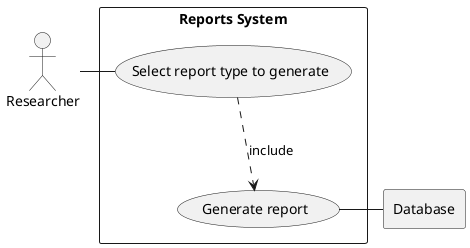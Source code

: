 @startuml

actor User as "Researcher"

rectangle Database

rectangle "Reports System" {
    usecase UC4 as "Select report type to generate"

    usecase UCa as "Generate report"

    User - UC4
    UC4 ..> UCa : include
    UCa - Database
}

@enduml
